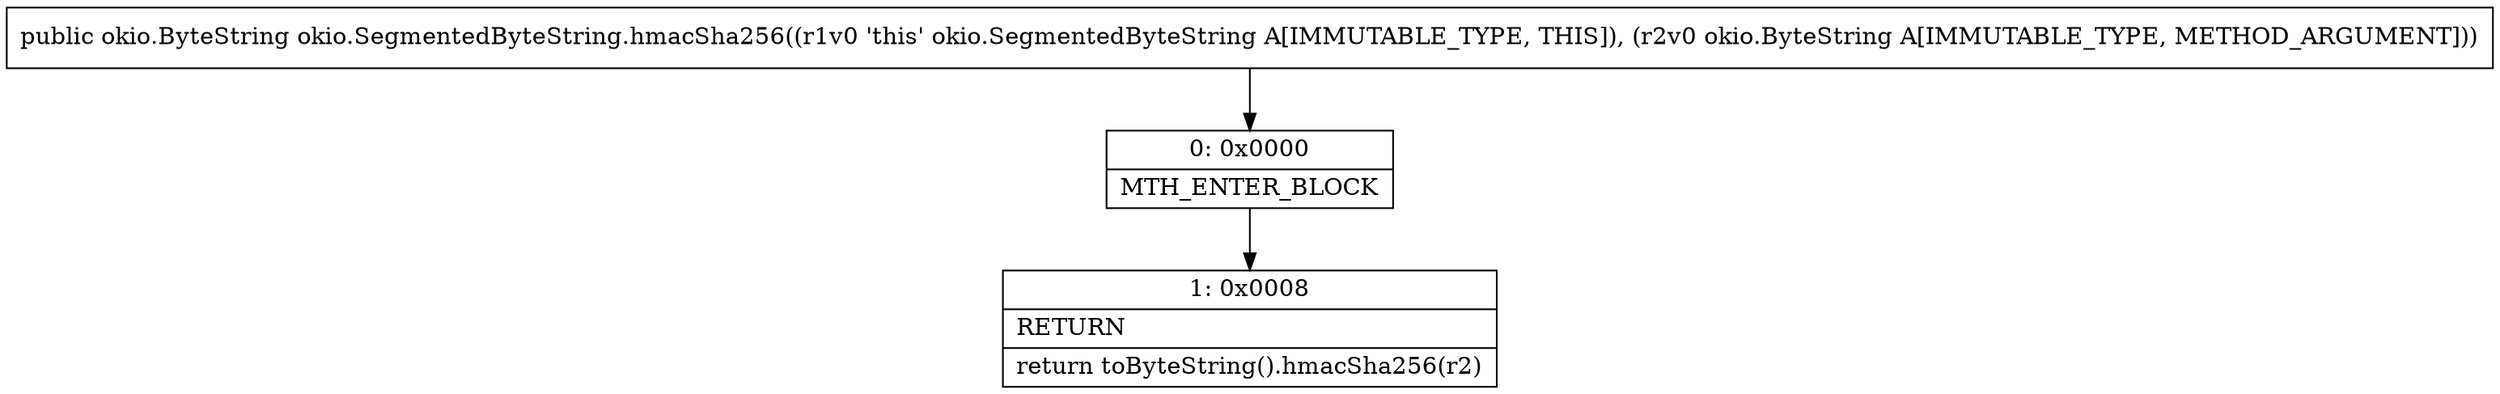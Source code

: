 digraph "CFG forokio.SegmentedByteString.hmacSha256(Lokio\/ByteString;)Lokio\/ByteString;" {
Node_0 [shape=record,label="{0\:\ 0x0000|MTH_ENTER_BLOCK\l}"];
Node_1 [shape=record,label="{1\:\ 0x0008|RETURN\l|return toByteString().hmacSha256(r2)\l}"];
MethodNode[shape=record,label="{public okio.ByteString okio.SegmentedByteString.hmacSha256((r1v0 'this' okio.SegmentedByteString A[IMMUTABLE_TYPE, THIS]), (r2v0 okio.ByteString A[IMMUTABLE_TYPE, METHOD_ARGUMENT])) }"];
MethodNode -> Node_0;
Node_0 -> Node_1;
}

